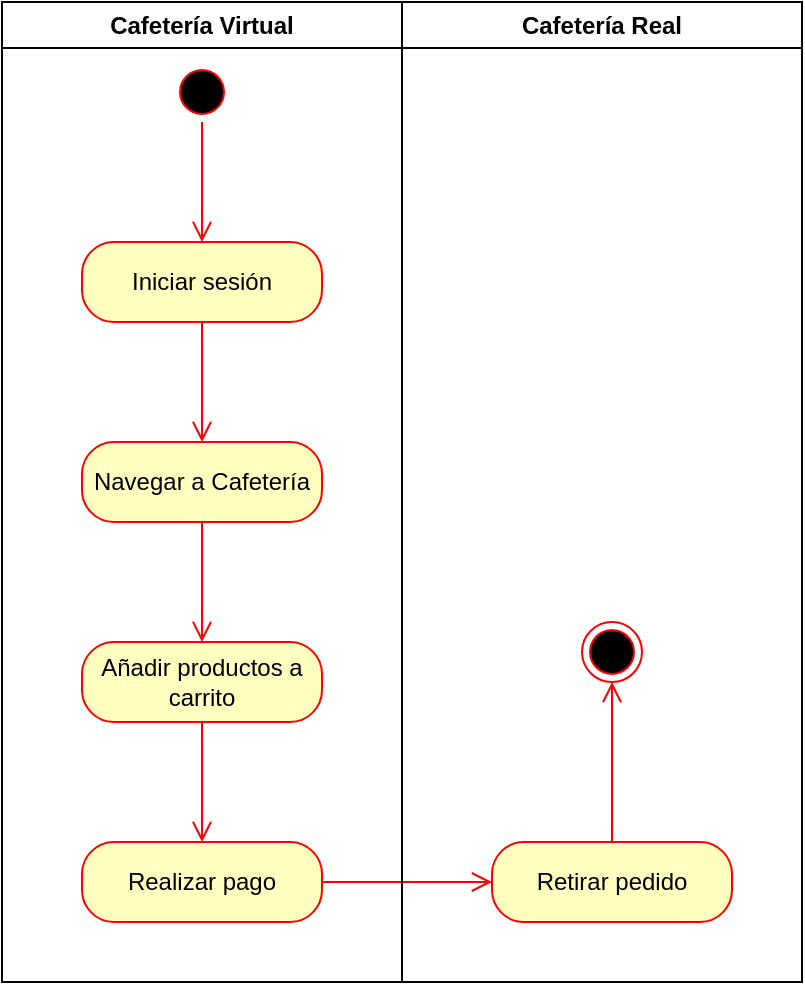<mxfile>
    <diagram id="afsS0In5W0yF1I3vSr9-" name="Page-1">
        <mxGraphModel dx="1130" dy="622" grid="1" gridSize="10" guides="1" tooltips="1" connect="1" arrows="1" fold="1" page="1" pageScale="1" pageWidth="850" pageHeight="1100" math="0" shadow="0">
            <root>
                <mxCell id="0"/>
                <mxCell id="1" parent="0"/>
                <mxCell id="5" value="" style="ellipse;html=1;shape=endState;fillColor=#000000;strokeColor=#ff0000;" vertex="1" parent="1">
                    <mxGeometry x="335" y="450" width="30" height="30" as="geometry"/>
                </mxCell>
                <mxCell id="11" value="" style="ellipse;html=1;shape=startState;fillColor=#000000;strokeColor=#ff0000;" vertex="1" parent="1">
                    <mxGeometry x="130" y="170" width="30" height="30" as="geometry"/>
                </mxCell>
                <mxCell id="12" value="" style="edgeStyle=orthogonalEdgeStyle;html=1;verticalAlign=bottom;endArrow=open;endSize=8;strokeColor=#ff0000;" edge="1" source="11" parent="1">
                    <mxGeometry relative="1" as="geometry">
                        <mxPoint x="145" y="260" as="targetPoint"/>
                    </mxGeometry>
                </mxCell>
                <mxCell id="16" value="Iniciar sesión" style="rounded=1;whiteSpace=wrap;html=1;arcSize=40;fontColor=#000000;fillColor=#ffffc0;strokeColor=#ff0000;" vertex="1" parent="1">
                    <mxGeometry x="85" y="260" width="120" height="40" as="geometry"/>
                </mxCell>
                <mxCell id="17" value="" style="edgeStyle=orthogonalEdgeStyle;html=1;verticalAlign=bottom;endArrow=open;endSize=8;strokeColor=#ff0000;" edge="1" source="16" parent="1">
                    <mxGeometry relative="1" as="geometry">
                        <mxPoint x="145" y="360" as="targetPoint"/>
                    </mxGeometry>
                </mxCell>
                <mxCell id="18" value="Navegar a Cafetería" style="rounded=1;whiteSpace=wrap;html=1;arcSize=40;fontColor=#000000;fillColor=#ffffc0;strokeColor=#ff0000;" vertex="1" parent="1">
                    <mxGeometry x="85" y="360" width="120" height="40" as="geometry"/>
                </mxCell>
                <mxCell id="19" value="" style="edgeStyle=orthogonalEdgeStyle;html=1;verticalAlign=bottom;endArrow=open;endSize=8;strokeColor=#ff0000;" edge="1" source="18" parent="1">
                    <mxGeometry relative="1" as="geometry">
                        <mxPoint x="145" y="460" as="targetPoint"/>
                    </mxGeometry>
                </mxCell>
                <mxCell id="20" value="Añadir productos a carrito" style="rounded=1;whiteSpace=wrap;html=1;arcSize=40;fontColor=#000000;fillColor=#ffffc0;strokeColor=#ff0000;" vertex="1" parent="1">
                    <mxGeometry x="85" y="460" width="120" height="40" as="geometry"/>
                </mxCell>
                <mxCell id="21" value="" style="edgeStyle=orthogonalEdgeStyle;html=1;verticalAlign=bottom;endArrow=open;endSize=8;strokeColor=#ff0000;" edge="1" source="20" parent="1">
                    <mxGeometry relative="1" as="geometry">
                        <mxPoint x="145" y="560" as="targetPoint"/>
                    </mxGeometry>
                </mxCell>
                <mxCell id="22" value="Realizar pago" style="rounded=1;whiteSpace=wrap;html=1;arcSize=40;fontColor=#000000;fillColor=#ffffc0;strokeColor=#ff0000;" vertex="1" parent="1">
                    <mxGeometry x="85" y="560" width="120" height="40" as="geometry"/>
                </mxCell>
                <mxCell id="23" value="" style="edgeStyle=orthogonalEdgeStyle;html=1;verticalAlign=bottom;endArrow=open;endSize=8;strokeColor=#ff0000;entryX=0;entryY=0.5;entryDx=0;entryDy=0;" edge="1" source="22" parent="1" target="24">
                    <mxGeometry relative="1" as="geometry">
                        <mxPoint x="280" y="580" as="targetPoint"/>
                    </mxGeometry>
                </mxCell>
                <mxCell id="24" value="Retirar pedido" style="rounded=1;whiteSpace=wrap;html=1;arcSize=40;fontColor=#000000;fillColor=#ffffc0;strokeColor=#ff0000;" vertex="1" parent="1">
                    <mxGeometry x="290" y="560" width="120" height="40" as="geometry"/>
                </mxCell>
                <mxCell id="25" value="" style="edgeStyle=orthogonalEdgeStyle;html=1;verticalAlign=bottom;endArrow=open;endSize=8;strokeColor=#ff0000;" edge="1" source="24" parent="1">
                    <mxGeometry relative="1" as="geometry">
                        <mxPoint x="350" y="480" as="targetPoint"/>
                    </mxGeometry>
                </mxCell>
                <mxCell id="27" value="Cafetería Virtual" style="swimlane;whiteSpace=wrap;html=1;" vertex="1" parent="1">
                    <mxGeometry x="45" y="140" width="200" height="490" as="geometry"/>
                </mxCell>
                <mxCell id="28" value="Cafetería Real" style="swimlane;whiteSpace=wrap;html=1;startSize=23;" vertex="1" parent="1">
                    <mxGeometry x="245" y="140" width="200" height="490" as="geometry"/>
                </mxCell>
            </root>
        </mxGraphModel>
    </diagram>
</mxfile>